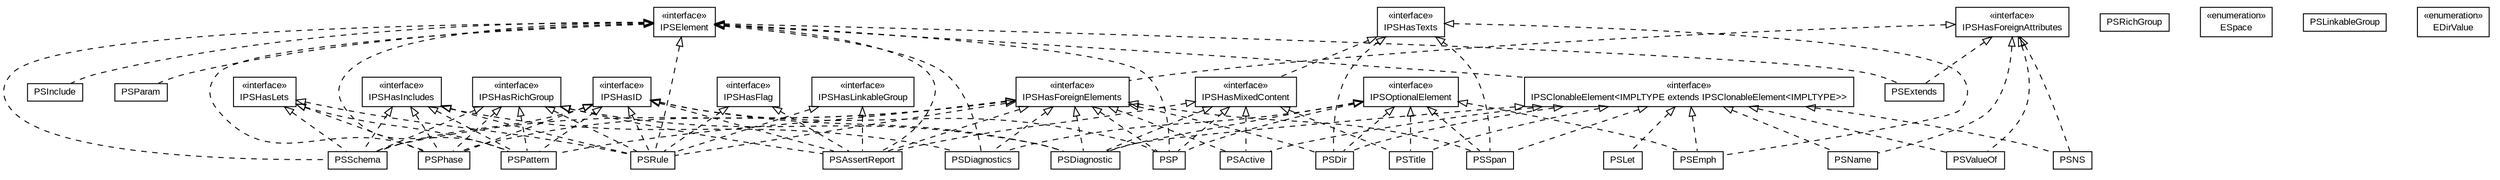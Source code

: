 #!/usr/local/bin/dot
#
# Class diagram 
# Generated by UMLGraph version 5.1 (http://www.umlgraph.org/)
#

digraph G {
	edge [fontname="arial",fontsize=10,labelfontname="arial",labelfontsize=10];
	node [fontname="arial",fontsize=10,shape=plaintext];
	nodesep=0.25;
	ranksep=0.5;
	// com.helger.schematron.pure.model.PSValueOf
	c1003 [label=<<table title="com.helger.schematron.pure.model.PSValueOf" border="0" cellborder="1" cellspacing="0" cellpadding="2" port="p" href="./PSValueOf.html">
		<tr><td><table border="0" cellspacing="0" cellpadding="1">
<tr><td align="center" balign="center"> PSValueOf </td></tr>
		</table></td></tr>
		</table>>, fontname="arial", fontcolor="black", fontsize=10.0];
	// com.helger.schematron.pure.model.PSTitle
	c1004 [label=<<table title="com.helger.schematron.pure.model.PSTitle" border="0" cellborder="1" cellspacing="0" cellpadding="2" port="p" href="./PSTitle.html">
		<tr><td><table border="0" cellspacing="0" cellpadding="1">
<tr><td align="center" balign="center"> PSTitle </td></tr>
		</table></td></tr>
		</table>>, fontname="arial", fontcolor="black", fontsize=10.0];
	// com.helger.schematron.pure.model.PSSpan
	c1005 [label=<<table title="com.helger.schematron.pure.model.PSSpan" border="0" cellborder="1" cellspacing="0" cellpadding="2" port="p" href="./PSSpan.html">
		<tr><td><table border="0" cellspacing="0" cellpadding="1">
<tr><td align="center" balign="center"> PSSpan </td></tr>
		</table></td></tr>
		</table>>, fontname="arial", fontcolor="black", fontsize=10.0];
	// com.helger.schematron.pure.model.PSSchema
	c1006 [label=<<table title="com.helger.schematron.pure.model.PSSchema" border="0" cellborder="1" cellspacing="0" cellpadding="2" port="p" href="./PSSchema.html">
		<tr><td><table border="0" cellspacing="0" cellpadding="1">
<tr><td align="center" balign="center"> PSSchema </td></tr>
		</table></td></tr>
		</table>>, fontname="arial", fontcolor="black", fontsize=10.0];
	// com.helger.schematron.pure.model.PSRule
	c1007 [label=<<table title="com.helger.schematron.pure.model.PSRule" border="0" cellborder="1" cellspacing="0" cellpadding="2" port="p" href="./PSRule.html">
		<tr><td><table border="0" cellspacing="0" cellpadding="1">
<tr><td align="center" balign="center"> PSRule </td></tr>
		</table></td></tr>
		</table>>, fontname="arial", fontcolor="black", fontsize=10.0];
	// com.helger.schematron.pure.model.PSRichGroup
	c1008 [label=<<table title="com.helger.schematron.pure.model.PSRichGroup" border="0" cellborder="1" cellspacing="0" cellpadding="2" port="p" href="./PSRichGroup.html">
		<tr><td><table border="0" cellspacing="0" cellpadding="1">
<tr><td align="center" balign="center"> PSRichGroup </td></tr>
		</table></td></tr>
		</table>>, fontname="arial", fontcolor="black", fontsize=10.0];
	// com.helger.schematron.pure.model.PSRichGroup.ESpace
	c1009 [label=<<table title="com.helger.schematron.pure.model.PSRichGroup.ESpace" border="0" cellborder="1" cellspacing="0" cellpadding="2" port="p" href="./PSRichGroup.ESpace.html">
		<tr><td><table border="0" cellspacing="0" cellpadding="1">
<tr><td align="center" balign="center"> &#171;enumeration&#187; </td></tr>
<tr><td align="center" balign="center"> ESpace </td></tr>
		</table></td></tr>
		</table>>, fontname="arial", fontcolor="black", fontsize=10.0];
	// com.helger.schematron.pure.model.PSPhase
	c1010 [label=<<table title="com.helger.schematron.pure.model.PSPhase" border="0" cellborder="1" cellspacing="0" cellpadding="2" port="p" href="./PSPhase.html">
		<tr><td><table border="0" cellspacing="0" cellpadding="1">
<tr><td align="center" balign="center"> PSPhase </td></tr>
		</table></td></tr>
		</table>>, fontname="arial", fontcolor="black", fontsize=10.0];
	// com.helger.schematron.pure.model.PSPattern
	c1011 [label=<<table title="com.helger.schematron.pure.model.PSPattern" border="0" cellborder="1" cellspacing="0" cellpadding="2" port="p" href="./PSPattern.html">
		<tr><td><table border="0" cellspacing="0" cellpadding="1">
<tr><td align="center" balign="center"> PSPattern </td></tr>
		</table></td></tr>
		</table>>, fontname="arial", fontcolor="black", fontsize=10.0];
	// com.helger.schematron.pure.model.PSParam
	c1012 [label=<<table title="com.helger.schematron.pure.model.PSParam" border="0" cellborder="1" cellspacing="0" cellpadding="2" port="p" href="./PSParam.html">
		<tr><td><table border="0" cellspacing="0" cellpadding="1">
<tr><td align="center" balign="center"> PSParam </td></tr>
		</table></td></tr>
		</table>>, fontname="arial", fontcolor="black", fontsize=10.0];
	// com.helger.schematron.pure.model.PSP
	c1013 [label=<<table title="com.helger.schematron.pure.model.PSP" border="0" cellborder="1" cellspacing="0" cellpadding="2" port="p" href="./PSP.html">
		<tr><td><table border="0" cellspacing="0" cellpadding="1">
<tr><td align="center" balign="center"> PSP </td></tr>
		</table></td></tr>
		</table>>, fontname="arial", fontcolor="black", fontsize=10.0];
	// com.helger.schematron.pure.model.PSNS
	c1014 [label=<<table title="com.helger.schematron.pure.model.PSNS" border="0" cellborder="1" cellspacing="0" cellpadding="2" port="p" href="./PSNS.html">
		<tr><td><table border="0" cellspacing="0" cellpadding="1">
<tr><td align="center" balign="center"> PSNS </td></tr>
		</table></td></tr>
		</table>>, fontname="arial", fontcolor="black", fontsize=10.0];
	// com.helger.schematron.pure.model.PSName
	c1015 [label=<<table title="com.helger.schematron.pure.model.PSName" border="0" cellborder="1" cellspacing="0" cellpadding="2" port="p" href="./PSName.html">
		<tr><td><table border="0" cellspacing="0" cellpadding="1">
<tr><td align="center" balign="center"> PSName </td></tr>
		</table></td></tr>
		</table>>, fontname="arial", fontcolor="black", fontsize=10.0];
	// com.helger.schematron.pure.model.PSLinkableGroup
	c1016 [label=<<table title="com.helger.schematron.pure.model.PSLinkableGroup" border="0" cellborder="1" cellspacing="0" cellpadding="2" port="p" href="./PSLinkableGroup.html">
		<tr><td><table border="0" cellspacing="0" cellpadding="1">
<tr><td align="center" balign="center"> PSLinkableGroup </td></tr>
		</table></td></tr>
		</table>>, fontname="arial", fontcolor="black", fontsize=10.0];
	// com.helger.schematron.pure.model.PSLet
	c1017 [label=<<table title="com.helger.schematron.pure.model.PSLet" border="0" cellborder="1" cellspacing="0" cellpadding="2" port="p" href="./PSLet.html">
		<tr><td><table border="0" cellspacing="0" cellpadding="1">
<tr><td align="center" balign="center"> PSLet </td></tr>
		</table></td></tr>
		</table>>, fontname="arial", fontcolor="black", fontsize=10.0];
	// com.helger.schematron.pure.model.PSInclude
	c1018 [label=<<table title="com.helger.schematron.pure.model.PSInclude" border="0" cellborder="1" cellspacing="0" cellpadding="2" port="p" href="./PSInclude.html">
		<tr><td><table border="0" cellspacing="0" cellpadding="1">
<tr><td align="center" balign="center"> PSInclude </td></tr>
		</table></td></tr>
		</table>>, fontname="arial", fontcolor="black", fontsize=10.0];
	// com.helger.schematron.pure.model.PSExtends
	c1019 [label=<<table title="com.helger.schematron.pure.model.PSExtends" border="0" cellborder="1" cellspacing="0" cellpadding="2" port="p" href="./PSExtends.html">
		<tr><td><table border="0" cellspacing="0" cellpadding="1">
<tr><td align="center" balign="center"> PSExtends </td></tr>
		</table></td></tr>
		</table>>, fontname="arial", fontcolor="black", fontsize=10.0];
	// com.helger.schematron.pure.model.PSEmph
	c1020 [label=<<table title="com.helger.schematron.pure.model.PSEmph" border="0" cellborder="1" cellspacing="0" cellpadding="2" port="p" href="./PSEmph.html">
		<tr><td><table border="0" cellspacing="0" cellpadding="1">
<tr><td align="center" balign="center"> PSEmph </td></tr>
		</table></td></tr>
		</table>>, fontname="arial", fontcolor="black", fontsize=10.0];
	// com.helger.schematron.pure.model.PSDir
	c1021 [label=<<table title="com.helger.schematron.pure.model.PSDir" border="0" cellborder="1" cellspacing="0" cellpadding="2" port="p" href="./PSDir.html">
		<tr><td><table border="0" cellspacing="0" cellpadding="1">
<tr><td align="center" balign="center"> PSDir </td></tr>
		</table></td></tr>
		</table>>, fontname="arial", fontcolor="black", fontsize=10.0];
	// com.helger.schematron.pure.model.PSDir.EDirValue
	c1022 [label=<<table title="com.helger.schematron.pure.model.PSDir.EDirValue" border="0" cellborder="1" cellspacing="0" cellpadding="2" port="p" href="./PSDir.EDirValue.html">
		<tr><td><table border="0" cellspacing="0" cellpadding="1">
<tr><td align="center" balign="center"> &#171;enumeration&#187; </td></tr>
<tr><td align="center" balign="center"> EDirValue </td></tr>
		</table></td></tr>
		</table>>, fontname="arial", fontcolor="black", fontsize=10.0];
	// com.helger.schematron.pure.model.PSDiagnostics
	c1023 [label=<<table title="com.helger.schematron.pure.model.PSDiagnostics" border="0" cellborder="1" cellspacing="0" cellpadding="2" port="p" href="./PSDiagnostics.html">
		<tr><td><table border="0" cellspacing="0" cellpadding="1">
<tr><td align="center" balign="center"> PSDiagnostics </td></tr>
		</table></td></tr>
		</table>>, fontname="arial", fontcolor="black", fontsize=10.0];
	// com.helger.schematron.pure.model.PSDiagnostic
	c1024 [label=<<table title="com.helger.schematron.pure.model.PSDiagnostic" border="0" cellborder="1" cellspacing="0" cellpadding="2" port="p" href="./PSDiagnostic.html">
		<tr><td><table border="0" cellspacing="0" cellpadding="1">
<tr><td align="center" balign="center"> PSDiagnostic </td></tr>
		</table></td></tr>
		</table>>, fontname="arial", fontcolor="black", fontsize=10.0];
	// com.helger.schematron.pure.model.PSAssertReport
	c1025 [label=<<table title="com.helger.schematron.pure.model.PSAssertReport" border="0" cellborder="1" cellspacing="0" cellpadding="2" port="p" href="./PSAssertReport.html">
		<tr><td><table border="0" cellspacing="0" cellpadding="1">
<tr><td align="center" balign="center"> PSAssertReport </td></tr>
		</table></td></tr>
		</table>>, fontname="arial", fontcolor="black", fontsize=10.0];
	// com.helger.schematron.pure.model.PSActive
	c1026 [label=<<table title="com.helger.schematron.pure.model.PSActive" border="0" cellborder="1" cellspacing="0" cellpadding="2" port="p" href="./PSActive.html">
		<tr><td><table border="0" cellspacing="0" cellpadding="1">
<tr><td align="center" balign="center"> PSActive </td></tr>
		</table></td></tr>
		</table>>, fontname="arial", fontcolor="black", fontsize=10.0];
	// com.helger.schematron.pure.model.IPSOptionalElement
	c1027 [label=<<table title="com.helger.schematron.pure.model.IPSOptionalElement" border="0" cellborder="1" cellspacing="0" cellpadding="2" port="p" href="./IPSOptionalElement.html">
		<tr><td><table border="0" cellspacing="0" cellpadding="1">
<tr><td align="center" balign="center"> &#171;interface&#187; </td></tr>
<tr><td align="center" balign="center"> IPSOptionalElement </td></tr>
		</table></td></tr>
		</table>>, fontname="arial", fontcolor="black", fontsize=10.0];
	// com.helger.schematron.pure.model.IPSHasTexts
	c1028 [label=<<table title="com.helger.schematron.pure.model.IPSHasTexts" border="0" cellborder="1" cellspacing="0" cellpadding="2" port="p" href="./IPSHasTexts.html">
		<tr><td><table border="0" cellspacing="0" cellpadding="1">
<tr><td align="center" balign="center"> &#171;interface&#187; </td></tr>
<tr><td align="center" balign="center"> IPSHasTexts </td></tr>
		</table></td></tr>
		</table>>, fontname="arial", fontcolor="black", fontsize=10.0];
	// com.helger.schematron.pure.model.IPSHasRichGroup
	c1029 [label=<<table title="com.helger.schematron.pure.model.IPSHasRichGroup" border="0" cellborder="1" cellspacing="0" cellpadding="2" port="p" href="./IPSHasRichGroup.html">
		<tr><td><table border="0" cellspacing="0" cellpadding="1">
<tr><td align="center" balign="center"> &#171;interface&#187; </td></tr>
<tr><td align="center" balign="center"> IPSHasRichGroup </td></tr>
		</table></td></tr>
		</table>>, fontname="arial", fontcolor="black", fontsize=10.0];
	// com.helger.schematron.pure.model.IPSHasMixedContent
	c1030 [label=<<table title="com.helger.schematron.pure.model.IPSHasMixedContent" border="0" cellborder="1" cellspacing="0" cellpadding="2" port="p" href="./IPSHasMixedContent.html">
		<tr><td><table border="0" cellspacing="0" cellpadding="1">
<tr><td align="center" balign="center"> &#171;interface&#187; </td></tr>
<tr><td align="center" balign="center"> IPSHasMixedContent </td></tr>
		</table></td></tr>
		</table>>, fontname="arial", fontcolor="black", fontsize=10.0];
	// com.helger.schematron.pure.model.IPSHasLinkableGroup
	c1031 [label=<<table title="com.helger.schematron.pure.model.IPSHasLinkableGroup" border="0" cellborder="1" cellspacing="0" cellpadding="2" port="p" href="./IPSHasLinkableGroup.html">
		<tr><td><table border="0" cellspacing="0" cellpadding="1">
<tr><td align="center" balign="center"> &#171;interface&#187; </td></tr>
<tr><td align="center" balign="center"> IPSHasLinkableGroup </td></tr>
		</table></td></tr>
		</table>>, fontname="arial", fontcolor="black", fontsize=10.0];
	// com.helger.schematron.pure.model.IPSHasLets
	c1032 [label=<<table title="com.helger.schematron.pure.model.IPSHasLets" border="0" cellborder="1" cellspacing="0" cellpadding="2" port="p" href="./IPSHasLets.html">
		<tr><td><table border="0" cellspacing="0" cellpadding="1">
<tr><td align="center" balign="center"> &#171;interface&#187; </td></tr>
<tr><td align="center" balign="center"> IPSHasLets </td></tr>
		</table></td></tr>
		</table>>, fontname="arial", fontcolor="black", fontsize=10.0];
	// com.helger.schematron.pure.model.IPSHasIncludes
	c1033 [label=<<table title="com.helger.schematron.pure.model.IPSHasIncludes" border="0" cellborder="1" cellspacing="0" cellpadding="2" port="p" href="./IPSHasIncludes.html">
		<tr><td><table border="0" cellspacing="0" cellpadding="1">
<tr><td align="center" balign="center"> &#171;interface&#187; </td></tr>
<tr><td align="center" balign="center"> IPSHasIncludes </td></tr>
		</table></td></tr>
		</table>>, fontname="arial", fontcolor="black", fontsize=10.0];
	// com.helger.schematron.pure.model.IPSHasID
	c1034 [label=<<table title="com.helger.schematron.pure.model.IPSHasID" border="0" cellborder="1" cellspacing="0" cellpadding="2" port="p" href="./IPSHasID.html">
		<tr><td><table border="0" cellspacing="0" cellpadding="1">
<tr><td align="center" balign="center"> &#171;interface&#187; </td></tr>
<tr><td align="center" balign="center"> IPSHasID </td></tr>
		</table></td></tr>
		</table>>, fontname="arial", fontcolor="black", fontsize=10.0];
	// com.helger.schematron.pure.model.IPSHasForeignElements
	c1035 [label=<<table title="com.helger.schematron.pure.model.IPSHasForeignElements" border="0" cellborder="1" cellspacing="0" cellpadding="2" port="p" href="./IPSHasForeignElements.html">
		<tr><td><table border="0" cellspacing="0" cellpadding="1">
<tr><td align="center" balign="center"> &#171;interface&#187; </td></tr>
<tr><td align="center" balign="center"> IPSHasForeignElements </td></tr>
		</table></td></tr>
		</table>>, fontname="arial", fontcolor="black", fontsize=10.0];
	// com.helger.schematron.pure.model.IPSHasForeignAttributes
	c1036 [label=<<table title="com.helger.schematron.pure.model.IPSHasForeignAttributes" border="0" cellborder="1" cellspacing="0" cellpadding="2" port="p" href="./IPSHasForeignAttributes.html">
		<tr><td><table border="0" cellspacing="0" cellpadding="1">
<tr><td align="center" balign="center"> &#171;interface&#187; </td></tr>
<tr><td align="center" balign="center"> IPSHasForeignAttributes </td></tr>
		</table></td></tr>
		</table>>, fontname="arial", fontcolor="black", fontsize=10.0];
	// com.helger.schematron.pure.model.IPSHasFlag
	c1037 [label=<<table title="com.helger.schematron.pure.model.IPSHasFlag" border="0" cellborder="1" cellspacing="0" cellpadding="2" port="p" href="./IPSHasFlag.html">
		<tr><td><table border="0" cellspacing="0" cellpadding="1">
<tr><td align="center" balign="center"> &#171;interface&#187; </td></tr>
<tr><td align="center" balign="center"> IPSHasFlag </td></tr>
		</table></td></tr>
		</table>>, fontname="arial", fontcolor="black", fontsize=10.0];
	// com.helger.schematron.pure.model.IPSElement
	c1038 [label=<<table title="com.helger.schematron.pure.model.IPSElement" border="0" cellborder="1" cellspacing="0" cellpadding="2" port="p" href="./IPSElement.html">
		<tr><td><table border="0" cellspacing="0" cellpadding="1">
<tr><td align="center" balign="center"> &#171;interface&#187; </td></tr>
<tr><td align="center" balign="center"> IPSElement </td></tr>
		</table></td></tr>
		</table>>, fontname="arial", fontcolor="black", fontsize=10.0];
	// com.helger.schematron.pure.model.IPSClonableElement<IMPLTYPE extends com.helger.schematron.pure.model.IPSClonableElement<IMPLTYPE>>
	c1039 [label=<<table title="com.helger.schematron.pure.model.IPSClonableElement" border="0" cellborder="1" cellspacing="0" cellpadding="2" port="p" href="./IPSClonableElement.html">
		<tr><td><table border="0" cellspacing="0" cellpadding="1">
<tr><td align="center" balign="center"> &#171;interface&#187; </td></tr>
<tr><td align="center" balign="center"> IPSClonableElement&lt;IMPLTYPE extends IPSClonableElement&lt;IMPLTYPE&gt;&gt; </td></tr>
		</table></td></tr>
		</table>>, fontname="arial", fontcolor="black", fontsize=10.0];
	//com.helger.schematron.pure.model.PSValueOf implements com.helger.schematron.pure.model.IPSClonableElement<IMPLTYPE extends com.helger.schematron.pure.model.IPSClonableElement<IMPLTYPE>>
	c1039:p -> c1003:p [dir=back,arrowtail=empty,style=dashed];
	//com.helger.schematron.pure.model.PSValueOf implements com.helger.schematron.pure.model.IPSHasForeignAttributes
	c1036:p -> c1003:p [dir=back,arrowtail=empty,style=dashed];
	//com.helger.schematron.pure.model.PSTitle implements com.helger.schematron.pure.model.IPSClonableElement<IMPLTYPE extends com.helger.schematron.pure.model.IPSClonableElement<IMPLTYPE>>
	c1039:p -> c1004:p [dir=back,arrowtail=empty,style=dashed];
	//com.helger.schematron.pure.model.PSTitle implements com.helger.schematron.pure.model.IPSOptionalElement
	c1027:p -> c1004:p [dir=back,arrowtail=empty,style=dashed];
	//com.helger.schematron.pure.model.PSTitle implements com.helger.schematron.pure.model.IPSHasMixedContent
	c1030:p -> c1004:p [dir=back,arrowtail=empty,style=dashed];
	//com.helger.schematron.pure.model.PSSpan implements com.helger.schematron.pure.model.IPSClonableElement<IMPLTYPE extends com.helger.schematron.pure.model.IPSClonableElement<IMPLTYPE>>
	c1039:p -> c1005:p [dir=back,arrowtail=empty,style=dashed];
	//com.helger.schematron.pure.model.PSSpan implements com.helger.schematron.pure.model.IPSOptionalElement
	c1027:p -> c1005:p [dir=back,arrowtail=empty,style=dashed];
	//com.helger.schematron.pure.model.PSSpan implements com.helger.schematron.pure.model.IPSHasForeignElements
	c1035:p -> c1005:p [dir=back,arrowtail=empty,style=dashed];
	//com.helger.schematron.pure.model.PSSpan implements com.helger.schematron.pure.model.IPSHasTexts
	c1028:p -> c1005:p [dir=back,arrowtail=empty,style=dashed];
	//com.helger.schematron.pure.model.PSSchema implements com.helger.schematron.pure.model.IPSElement
	c1038:p -> c1006:p [dir=back,arrowtail=empty,style=dashed];
	//com.helger.schematron.pure.model.PSSchema implements com.helger.schematron.pure.model.IPSHasID
	c1034:p -> c1006:p [dir=back,arrowtail=empty,style=dashed];
	//com.helger.schematron.pure.model.PSSchema implements com.helger.schematron.pure.model.IPSHasForeignElements
	c1035:p -> c1006:p [dir=back,arrowtail=empty,style=dashed];
	//com.helger.schematron.pure.model.PSSchema implements com.helger.schematron.pure.model.IPSHasIncludes
	c1033:p -> c1006:p [dir=back,arrowtail=empty,style=dashed];
	//com.helger.schematron.pure.model.PSSchema implements com.helger.schematron.pure.model.IPSHasLets
	c1032:p -> c1006:p [dir=back,arrowtail=empty,style=dashed];
	//com.helger.schematron.pure.model.PSSchema implements com.helger.schematron.pure.model.IPSHasRichGroup
	c1029:p -> c1006:p [dir=back,arrowtail=empty,style=dashed];
	//com.helger.schematron.pure.model.PSRule implements com.helger.schematron.pure.model.IPSElement
	c1038:p -> c1007:p [dir=back,arrowtail=empty,style=dashed];
	//com.helger.schematron.pure.model.PSRule implements com.helger.schematron.pure.model.IPSHasID
	c1034:p -> c1007:p [dir=back,arrowtail=empty,style=dashed];
	//com.helger.schematron.pure.model.PSRule implements com.helger.schematron.pure.model.IPSHasFlag
	c1037:p -> c1007:p [dir=back,arrowtail=empty,style=dashed];
	//com.helger.schematron.pure.model.PSRule implements com.helger.schematron.pure.model.IPSHasForeignElements
	c1035:p -> c1007:p [dir=back,arrowtail=empty,style=dashed];
	//com.helger.schematron.pure.model.PSRule implements com.helger.schematron.pure.model.IPSHasIncludes
	c1033:p -> c1007:p [dir=back,arrowtail=empty,style=dashed];
	//com.helger.schematron.pure.model.PSRule implements com.helger.schematron.pure.model.IPSHasLets
	c1032:p -> c1007:p [dir=back,arrowtail=empty,style=dashed];
	//com.helger.schematron.pure.model.PSRule implements com.helger.schematron.pure.model.IPSHasRichGroup
	c1029:p -> c1007:p [dir=back,arrowtail=empty,style=dashed];
	//com.helger.schematron.pure.model.PSRule implements com.helger.schematron.pure.model.IPSHasLinkableGroup
	c1031:p -> c1007:p [dir=back,arrowtail=empty,style=dashed];
	//com.helger.schematron.pure.model.PSPhase implements com.helger.schematron.pure.model.IPSElement
	c1038:p -> c1010:p [dir=back,arrowtail=empty,style=dashed];
	//com.helger.schematron.pure.model.PSPhase implements com.helger.schematron.pure.model.IPSHasForeignElements
	c1035:p -> c1010:p [dir=back,arrowtail=empty,style=dashed];
	//com.helger.schematron.pure.model.PSPhase implements com.helger.schematron.pure.model.IPSHasIncludes
	c1033:p -> c1010:p [dir=back,arrowtail=empty,style=dashed];
	//com.helger.schematron.pure.model.PSPhase implements com.helger.schematron.pure.model.IPSHasLets
	c1032:p -> c1010:p [dir=back,arrowtail=empty,style=dashed];
	//com.helger.schematron.pure.model.PSPhase implements com.helger.schematron.pure.model.IPSHasID
	c1034:p -> c1010:p [dir=back,arrowtail=empty,style=dashed];
	//com.helger.schematron.pure.model.PSPhase implements com.helger.schematron.pure.model.IPSHasRichGroup
	c1029:p -> c1010:p [dir=back,arrowtail=empty,style=dashed];
	//com.helger.schematron.pure.model.PSPattern implements com.helger.schematron.pure.model.IPSElement
	c1038:p -> c1011:p [dir=back,arrowtail=empty,style=dashed];
	//com.helger.schematron.pure.model.PSPattern implements com.helger.schematron.pure.model.IPSHasID
	c1034:p -> c1011:p [dir=back,arrowtail=empty,style=dashed];
	//com.helger.schematron.pure.model.PSPattern implements com.helger.schematron.pure.model.IPSHasForeignElements
	c1035:p -> c1011:p [dir=back,arrowtail=empty,style=dashed];
	//com.helger.schematron.pure.model.PSPattern implements com.helger.schematron.pure.model.IPSHasIncludes
	c1033:p -> c1011:p [dir=back,arrowtail=empty,style=dashed];
	//com.helger.schematron.pure.model.PSPattern implements com.helger.schematron.pure.model.IPSHasLets
	c1032:p -> c1011:p [dir=back,arrowtail=empty,style=dashed];
	//com.helger.schematron.pure.model.PSPattern implements com.helger.schematron.pure.model.IPSHasRichGroup
	c1029:p -> c1011:p [dir=back,arrowtail=empty,style=dashed];
	//com.helger.schematron.pure.model.PSParam implements com.helger.schematron.pure.model.IPSElement
	c1038:p -> c1012:p [dir=back,arrowtail=empty,style=dashed];
	//com.helger.schematron.pure.model.PSP implements com.helger.schematron.pure.model.IPSElement
	c1038:p -> c1013:p [dir=back,arrowtail=empty,style=dashed];
	//com.helger.schematron.pure.model.PSP implements com.helger.schematron.pure.model.IPSOptionalElement
	c1027:p -> c1013:p [dir=back,arrowtail=empty,style=dashed];
	//com.helger.schematron.pure.model.PSP implements com.helger.schematron.pure.model.IPSHasForeignElements
	c1035:p -> c1013:p [dir=back,arrowtail=empty,style=dashed];
	//com.helger.schematron.pure.model.PSP implements com.helger.schematron.pure.model.IPSHasMixedContent
	c1030:p -> c1013:p [dir=back,arrowtail=empty,style=dashed];
	//com.helger.schematron.pure.model.PSP implements com.helger.schematron.pure.model.IPSHasID
	c1034:p -> c1013:p [dir=back,arrowtail=empty,style=dashed];
	//com.helger.schematron.pure.model.PSNS implements com.helger.schematron.pure.model.IPSClonableElement<IMPLTYPE extends com.helger.schematron.pure.model.IPSClonableElement<IMPLTYPE>>
	c1039:p -> c1014:p [dir=back,arrowtail=empty,style=dashed];
	//com.helger.schematron.pure.model.PSNS implements com.helger.schematron.pure.model.IPSHasForeignAttributes
	c1036:p -> c1014:p [dir=back,arrowtail=empty,style=dashed];
	//com.helger.schematron.pure.model.PSName implements com.helger.schematron.pure.model.IPSClonableElement<IMPLTYPE extends com.helger.schematron.pure.model.IPSClonableElement<IMPLTYPE>>
	c1039:p -> c1015:p [dir=back,arrowtail=empty,style=dashed];
	//com.helger.schematron.pure.model.PSName implements com.helger.schematron.pure.model.IPSHasForeignAttributes
	c1036:p -> c1015:p [dir=back,arrowtail=empty,style=dashed];
	//com.helger.schematron.pure.model.PSLet implements com.helger.schematron.pure.model.IPSClonableElement<IMPLTYPE extends com.helger.schematron.pure.model.IPSClonableElement<IMPLTYPE>>
	c1039:p -> c1017:p [dir=back,arrowtail=empty,style=dashed];
	//com.helger.schematron.pure.model.PSInclude implements com.helger.schematron.pure.model.IPSElement
	c1038:p -> c1018:p [dir=back,arrowtail=empty,style=dashed];
	//com.helger.schematron.pure.model.PSExtends implements com.helger.schematron.pure.model.IPSElement
	c1038:p -> c1019:p [dir=back,arrowtail=empty,style=dashed];
	//com.helger.schematron.pure.model.PSExtends implements com.helger.schematron.pure.model.IPSHasForeignAttributes
	c1036:p -> c1019:p [dir=back,arrowtail=empty,style=dashed];
	//com.helger.schematron.pure.model.PSEmph implements com.helger.schematron.pure.model.IPSClonableElement<IMPLTYPE extends com.helger.schematron.pure.model.IPSClonableElement<IMPLTYPE>>
	c1039:p -> c1020:p [dir=back,arrowtail=empty,style=dashed];
	//com.helger.schematron.pure.model.PSEmph implements com.helger.schematron.pure.model.IPSOptionalElement
	c1027:p -> c1020:p [dir=back,arrowtail=empty,style=dashed];
	//com.helger.schematron.pure.model.PSEmph implements com.helger.schematron.pure.model.IPSHasTexts
	c1028:p -> c1020:p [dir=back,arrowtail=empty,style=dashed];
	//com.helger.schematron.pure.model.PSDir implements com.helger.schematron.pure.model.IPSClonableElement<IMPLTYPE extends com.helger.schematron.pure.model.IPSClonableElement<IMPLTYPE>>
	c1039:p -> c1021:p [dir=back,arrowtail=empty,style=dashed];
	//com.helger.schematron.pure.model.PSDir implements com.helger.schematron.pure.model.IPSOptionalElement
	c1027:p -> c1021:p [dir=back,arrowtail=empty,style=dashed];
	//com.helger.schematron.pure.model.PSDir implements com.helger.schematron.pure.model.IPSHasForeignElements
	c1035:p -> c1021:p [dir=back,arrowtail=empty,style=dashed];
	//com.helger.schematron.pure.model.PSDir implements com.helger.schematron.pure.model.IPSHasTexts
	c1028:p -> c1021:p [dir=back,arrowtail=empty,style=dashed];
	//com.helger.schematron.pure.model.PSDiagnostics implements com.helger.schematron.pure.model.IPSElement
	c1038:p -> c1023:p [dir=back,arrowtail=empty,style=dashed];
	//com.helger.schematron.pure.model.PSDiagnostics implements com.helger.schematron.pure.model.IPSOptionalElement
	c1027:p -> c1023:p [dir=back,arrowtail=empty,style=dashed];
	//com.helger.schematron.pure.model.PSDiagnostics implements com.helger.schematron.pure.model.IPSHasForeignElements
	c1035:p -> c1023:p [dir=back,arrowtail=empty,style=dashed];
	//com.helger.schematron.pure.model.PSDiagnostics implements com.helger.schematron.pure.model.IPSHasIncludes
	c1033:p -> c1023:p [dir=back,arrowtail=empty,style=dashed];
	//com.helger.schematron.pure.model.PSDiagnostic implements com.helger.schematron.pure.model.IPSClonableElement<IMPLTYPE extends com.helger.schematron.pure.model.IPSClonableElement<IMPLTYPE>>
	c1039:p -> c1024:p [dir=back,arrowtail=empty,style=dashed];
	//com.helger.schematron.pure.model.PSDiagnostic implements com.helger.schematron.pure.model.IPSOptionalElement
	c1027:p -> c1024:p [dir=back,arrowtail=empty,style=dashed];
	//com.helger.schematron.pure.model.PSDiagnostic implements com.helger.schematron.pure.model.IPSHasID
	c1034:p -> c1024:p [dir=back,arrowtail=empty,style=dashed];
	//com.helger.schematron.pure.model.PSDiagnostic implements com.helger.schematron.pure.model.IPSHasForeignElements
	c1035:p -> c1024:p [dir=back,arrowtail=empty,style=dashed];
	//com.helger.schematron.pure.model.PSDiagnostic implements com.helger.schematron.pure.model.IPSHasMixedContent
	c1030:p -> c1024:p [dir=back,arrowtail=empty,style=dashed];
	//com.helger.schematron.pure.model.PSDiagnostic implements com.helger.schematron.pure.model.IPSHasRichGroup
	c1029:p -> c1024:p [dir=back,arrowtail=empty,style=dashed];
	//com.helger.schematron.pure.model.PSAssertReport implements com.helger.schematron.pure.model.IPSElement
	c1038:p -> c1025:p [dir=back,arrowtail=empty,style=dashed];
	//com.helger.schematron.pure.model.PSAssertReport implements com.helger.schematron.pure.model.IPSHasFlag
	c1037:p -> c1025:p [dir=back,arrowtail=empty,style=dashed];
	//com.helger.schematron.pure.model.PSAssertReport implements com.helger.schematron.pure.model.IPSHasForeignElements
	c1035:p -> c1025:p [dir=back,arrowtail=empty,style=dashed];
	//com.helger.schematron.pure.model.PSAssertReport implements com.helger.schematron.pure.model.IPSHasMixedContent
	c1030:p -> c1025:p [dir=back,arrowtail=empty,style=dashed];
	//com.helger.schematron.pure.model.PSAssertReport implements com.helger.schematron.pure.model.IPSHasID
	c1034:p -> c1025:p [dir=back,arrowtail=empty,style=dashed];
	//com.helger.schematron.pure.model.PSAssertReport implements com.helger.schematron.pure.model.IPSHasRichGroup
	c1029:p -> c1025:p [dir=back,arrowtail=empty,style=dashed];
	//com.helger.schematron.pure.model.PSAssertReport implements com.helger.schematron.pure.model.IPSHasLinkableGroup
	c1031:p -> c1025:p [dir=back,arrowtail=empty,style=dashed];
	//com.helger.schematron.pure.model.PSActive implements com.helger.schematron.pure.model.IPSClonableElement<IMPLTYPE extends com.helger.schematron.pure.model.IPSClonableElement<IMPLTYPE>>
	c1039:p -> c1026:p [dir=back,arrowtail=empty,style=dashed];
	//com.helger.schematron.pure.model.PSActive implements com.helger.schematron.pure.model.IPSHasForeignElements
	c1035:p -> c1026:p [dir=back,arrowtail=empty,style=dashed];
	//com.helger.schematron.pure.model.PSActive implements com.helger.schematron.pure.model.IPSHasMixedContent
	c1030:p -> c1026:p [dir=back,arrowtail=empty,style=dashed];
	//com.helger.schematron.pure.model.IPSHasMixedContent implements com.helger.schematron.pure.model.IPSHasTexts
	c1028:p -> c1030:p [dir=back,arrowtail=empty,style=dashed];
	//com.helger.schematron.pure.model.IPSHasForeignElements implements com.helger.schematron.pure.model.IPSHasForeignAttributes
	c1036:p -> c1035:p [dir=back,arrowtail=empty,style=dashed];
	//com.helger.schematron.pure.model.IPSClonableElement<IMPLTYPE extends com.helger.schematron.pure.model.IPSClonableElement<IMPLTYPE>> implements com.helger.schematron.pure.model.IPSElement
	c1038:p -> c1039:p [dir=back,arrowtail=empty,style=dashed];
}

